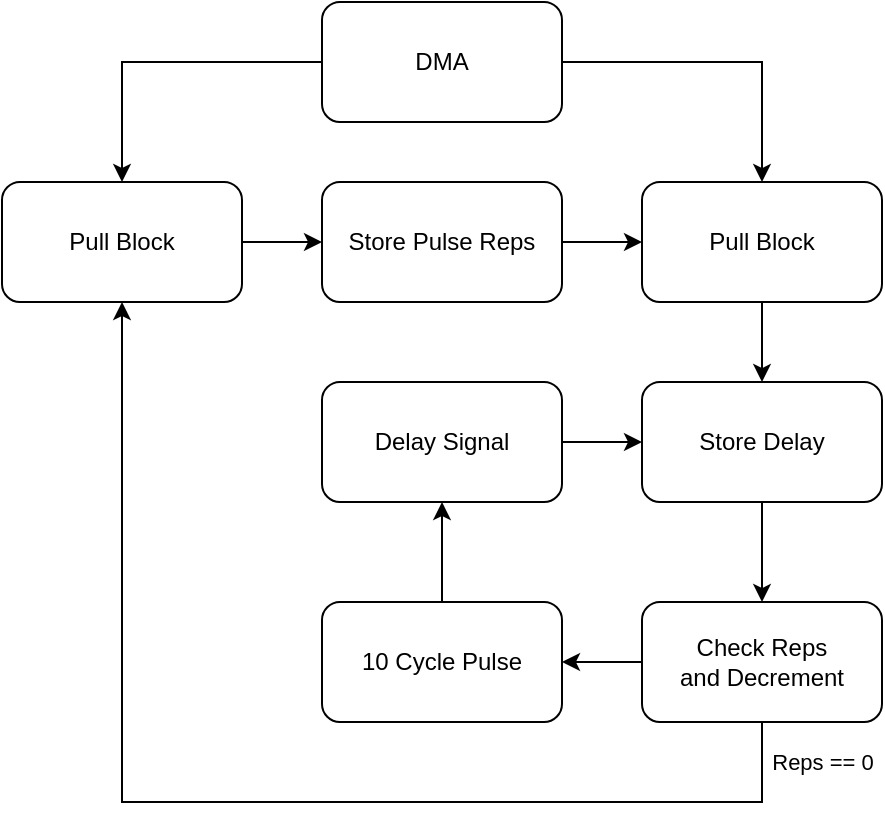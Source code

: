 <mxfile version="28.2.0">
  <diagram name="Page-1" id="05A9gQndf-n6hnO-kbpU">
    <mxGraphModel dx="900" dy="590" grid="1" gridSize="10" guides="1" tooltips="1" connect="1" arrows="1" fold="1" page="1" pageScale="1" pageWidth="850" pageHeight="1100" math="0" shadow="0">
      <root>
        <mxCell id="0" />
        <mxCell id="1" parent="0" />
        <mxCell id="ehd2DurVukb3VRlGl7Vz-6" style="edgeStyle=orthogonalEdgeStyle;rounded=0;orthogonalLoop=1;jettySize=auto;html=1;entryX=0.5;entryY=0;entryDx=0;entryDy=0;" parent="1" source="ehd2DurVukb3VRlGl7Vz-1" target="ehd2DurVukb3VRlGl7Vz-2" edge="1">
          <mxGeometry relative="1" as="geometry" />
        </mxCell>
        <mxCell id="ehd2DurVukb3VRlGl7Vz-21" style="edgeStyle=orthogonalEdgeStyle;rounded=0;orthogonalLoop=1;jettySize=auto;html=1;entryX=0.5;entryY=0;entryDx=0;entryDy=0;" parent="1" source="ehd2DurVukb3VRlGl7Vz-1" target="ehd2DurVukb3VRlGl7Vz-4" edge="1">
          <mxGeometry relative="1" as="geometry" />
        </mxCell>
        <mxCell id="ehd2DurVukb3VRlGl7Vz-1" value="DMA" style="rounded=1;whiteSpace=wrap;html=1;" parent="1" vertex="1">
          <mxGeometry x="280" y="70" width="120" height="60" as="geometry" />
        </mxCell>
        <mxCell id="ehd2DurVukb3VRlGl7Vz-9" style="edgeStyle=orthogonalEdgeStyle;rounded=0;orthogonalLoop=1;jettySize=auto;html=1;entryX=0;entryY=0.5;entryDx=0;entryDy=0;" parent="1" source="ehd2DurVukb3VRlGl7Vz-2" target="ehd2DurVukb3VRlGl7Vz-3" edge="1">
          <mxGeometry relative="1" as="geometry" />
        </mxCell>
        <mxCell id="ehd2DurVukb3VRlGl7Vz-2" value="Pull Block" style="rounded=1;whiteSpace=wrap;html=1;" parent="1" vertex="1">
          <mxGeometry x="120" y="160" width="120" height="60" as="geometry" />
        </mxCell>
        <mxCell id="ehd2DurVukb3VRlGl7Vz-10" style="edgeStyle=orthogonalEdgeStyle;rounded=0;orthogonalLoop=1;jettySize=auto;html=1;" parent="1" source="ehd2DurVukb3VRlGl7Vz-3" target="ehd2DurVukb3VRlGl7Vz-4" edge="1">
          <mxGeometry relative="1" as="geometry" />
        </mxCell>
        <mxCell id="ehd2DurVukb3VRlGl7Vz-3" value="Store Pulse Reps" style="rounded=1;whiteSpace=wrap;html=1;" parent="1" vertex="1">
          <mxGeometry x="280" y="160" width="120" height="60" as="geometry" />
        </mxCell>
        <mxCell id="ehd2DurVukb3VRlGl7Vz-20" style="edgeStyle=orthogonalEdgeStyle;rounded=0;orthogonalLoop=1;jettySize=auto;html=1;" parent="1" source="ehd2DurVukb3VRlGl7Vz-4" target="ehd2DurVukb3VRlGl7Vz-5" edge="1">
          <mxGeometry relative="1" as="geometry" />
        </mxCell>
        <mxCell id="ehd2DurVukb3VRlGl7Vz-4" value="Pull Block" style="rounded=1;whiteSpace=wrap;html=1;" parent="1" vertex="1">
          <mxGeometry x="440" y="160" width="120" height="60" as="geometry" />
        </mxCell>
        <mxCell id="ehd2DurVukb3VRlGl7Vz-16" style="edgeStyle=orthogonalEdgeStyle;rounded=0;orthogonalLoop=1;jettySize=auto;html=1;entryX=0.5;entryY=0;entryDx=0;entryDy=0;" parent="1" source="ehd2DurVukb3VRlGl7Vz-5" target="ehd2DurVukb3VRlGl7Vz-12" edge="1">
          <mxGeometry relative="1" as="geometry" />
        </mxCell>
        <mxCell id="ehd2DurVukb3VRlGl7Vz-5" value="Store Delay" style="rounded=1;whiteSpace=wrap;html=1;" parent="1" vertex="1">
          <mxGeometry x="440" y="260" width="120" height="60" as="geometry" />
        </mxCell>
        <mxCell id="ehd2DurVukb3VRlGl7Vz-17" style="edgeStyle=orthogonalEdgeStyle;rounded=0;orthogonalLoop=1;jettySize=auto;html=1;" parent="1" source="ehd2DurVukb3VRlGl7Vz-12" target="ehd2DurVukb3VRlGl7Vz-15" edge="1">
          <mxGeometry relative="1" as="geometry" />
        </mxCell>
        <mxCell id="ehd2DurVukb3VRlGl7Vz-25" style="edgeStyle=orthogonalEdgeStyle;rounded=0;orthogonalLoop=1;jettySize=auto;html=1;entryX=0.5;entryY=1;entryDx=0;entryDy=0;" parent="1" source="ehd2DurVukb3VRlGl7Vz-12" target="ehd2DurVukb3VRlGl7Vz-2" edge="1">
          <mxGeometry relative="1" as="geometry">
            <Array as="points">
              <mxPoint x="500" y="470" />
              <mxPoint x="180" y="470" />
            </Array>
          </mxGeometry>
        </mxCell>
        <mxCell id="RB8QTETf-OfAMit0L45T-1" value="Reps == 0" style="edgeLabel;html=1;align=center;verticalAlign=middle;resizable=0;points=[];" vertex="1" connectable="0" parent="ehd2DurVukb3VRlGl7Vz-25">
          <mxGeometry x="-0.936" y="-3" relative="1" as="geometry">
            <mxPoint x="33" as="offset" />
          </mxGeometry>
        </mxCell>
        <mxCell id="ehd2DurVukb3VRlGl7Vz-12" value="Check Reps&lt;div&gt;and Decrement&lt;/div&gt;" style="rounded=1;whiteSpace=wrap;html=1;" parent="1" vertex="1">
          <mxGeometry x="440" y="370" width="120" height="60" as="geometry" />
        </mxCell>
        <mxCell id="ehd2DurVukb3VRlGl7Vz-19" style="edgeStyle=orthogonalEdgeStyle;rounded=0;orthogonalLoop=1;jettySize=auto;html=1;" parent="1" source="ehd2DurVukb3VRlGl7Vz-15" target="ehd2DurVukb3VRlGl7Vz-18" edge="1">
          <mxGeometry relative="1" as="geometry" />
        </mxCell>
        <mxCell id="ehd2DurVukb3VRlGl7Vz-15" value="10 Cycle Pulse" style="rounded=1;whiteSpace=wrap;html=1;" parent="1" vertex="1">
          <mxGeometry x="280" y="370" width="120" height="60" as="geometry" />
        </mxCell>
        <mxCell id="ehd2DurVukb3VRlGl7Vz-26" style="edgeStyle=orthogonalEdgeStyle;rounded=0;orthogonalLoop=1;jettySize=auto;html=1;entryX=0;entryY=0.5;entryDx=0;entryDy=0;" parent="1" source="ehd2DurVukb3VRlGl7Vz-18" target="ehd2DurVukb3VRlGl7Vz-5" edge="1">
          <mxGeometry relative="1" as="geometry" />
        </mxCell>
        <mxCell id="ehd2DurVukb3VRlGl7Vz-18" value="Delay Signal" style="rounded=1;whiteSpace=wrap;html=1;" parent="1" vertex="1">
          <mxGeometry x="280" y="260" width="120" height="60" as="geometry" />
        </mxCell>
      </root>
    </mxGraphModel>
  </diagram>
</mxfile>
